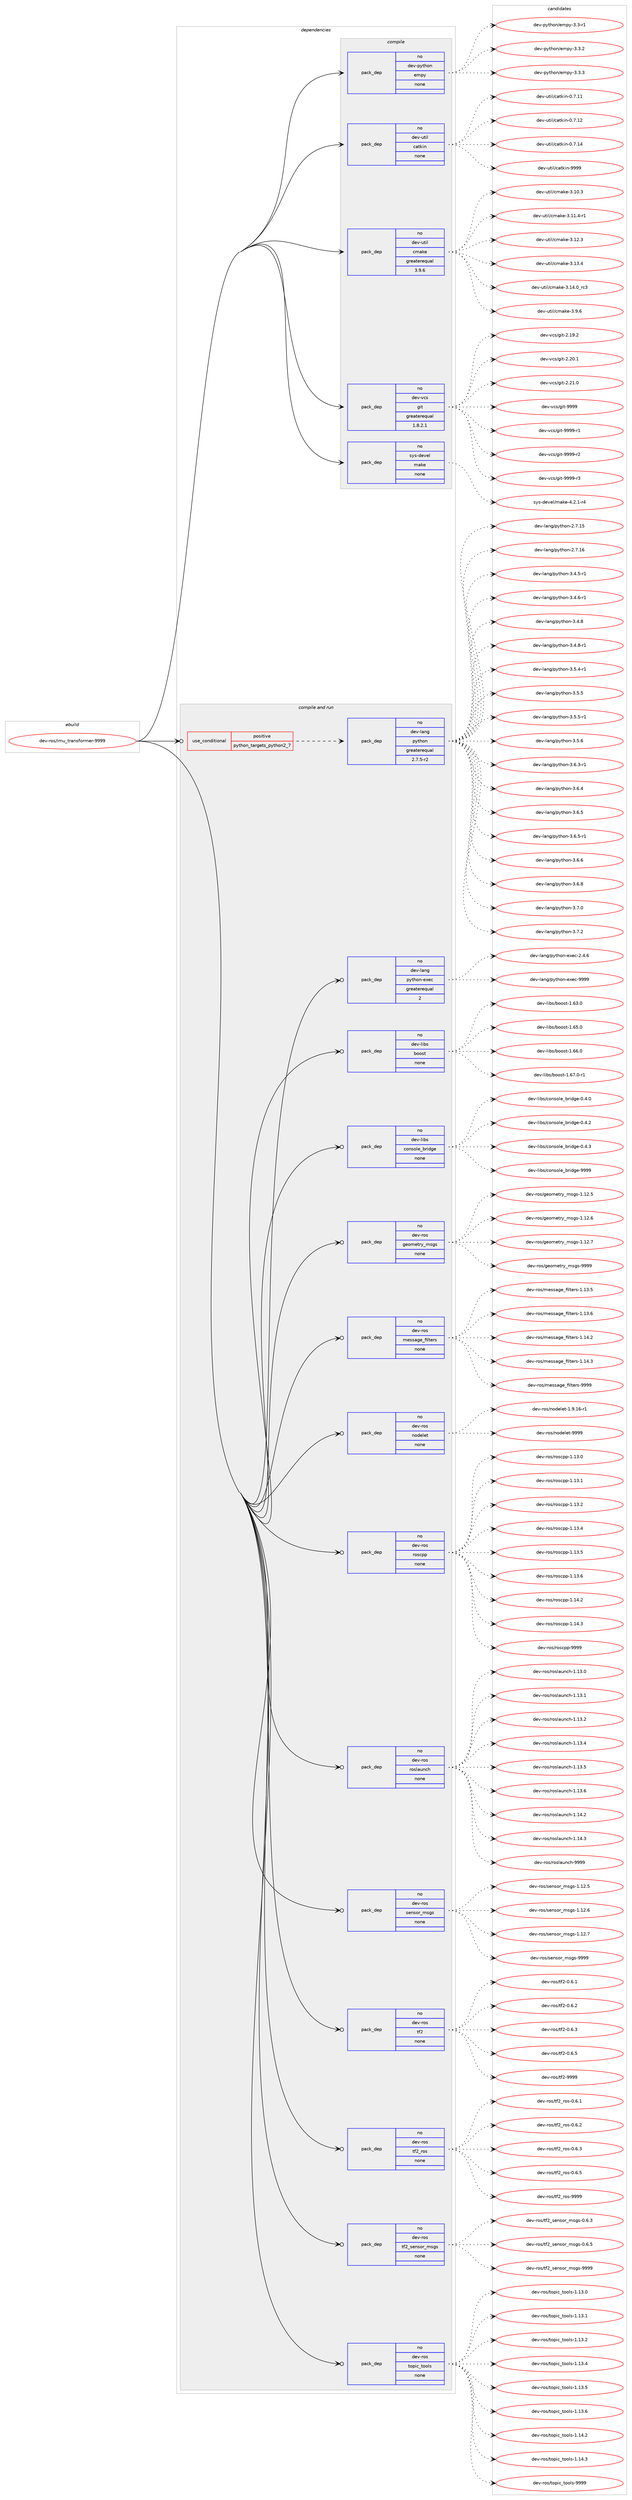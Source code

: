 digraph prolog {

# *************
# Graph options
# *************

newrank=true;
concentrate=true;
compound=true;
graph [rankdir=LR,fontname=Helvetica,fontsize=10,ranksep=1.5];#, ranksep=2.5, nodesep=0.2];
edge  [arrowhead=vee];
node  [fontname=Helvetica,fontsize=10];

# **********
# The ebuild
# **********

subgraph cluster_leftcol {
color=gray;
rank=same;
label=<<i>ebuild</i>>;
id [label="dev-ros/imu_transformer-9999", color=red, width=4, href="../dev-ros/imu_transformer-9999.svg"];
}

# ****************
# The dependencies
# ****************

subgraph cluster_midcol {
color=gray;
label=<<i>dependencies</i>>;
subgraph cluster_compile {
fillcolor="#eeeeee";
style=filled;
label=<<i>compile</i>>;
subgraph pack1045884 {
dependency1458020 [label=<<TABLE BORDER="0" CELLBORDER="1" CELLSPACING="0" CELLPADDING="4" WIDTH="220"><TR><TD ROWSPAN="6" CELLPADDING="30">pack_dep</TD></TR><TR><TD WIDTH="110">no</TD></TR><TR><TD>dev-python</TD></TR><TR><TD>empy</TD></TR><TR><TD>none</TD></TR><TR><TD></TD></TR></TABLE>>, shape=none, color=blue];
}
id:e -> dependency1458020:w [weight=20,style="solid",arrowhead="vee"];
subgraph pack1045885 {
dependency1458021 [label=<<TABLE BORDER="0" CELLBORDER="1" CELLSPACING="0" CELLPADDING="4" WIDTH="220"><TR><TD ROWSPAN="6" CELLPADDING="30">pack_dep</TD></TR><TR><TD WIDTH="110">no</TD></TR><TR><TD>dev-util</TD></TR><TR><TD>catkin</TD></TR><TR><TD>none</TD></TR><TR><TD></TD></TR></TABLE>>, shape=none, color=blue];
}
id:e -> dependency1458021:w [weight=20,style="solid",arrowhead="vee"];
subgraph pack1045886 {
dependency1458022 [label=<<TABLE BORDER="0" CELLBORDER="1" CELLSPACING="0" CELLPADDING="4" WIDTH="220"><TR><TD ROWSPAN="6" CELLPADDING="30">pack_dep</TD></TR><TR><TD WIDTH="110">no</TD></TR><TR><TD>dev-util</TD></TR><TR><TD>cmake</TD></TR><TR><TD>greaterequal</TD></TR><TR><TD>3.9.6</TD></TR></TABLE>>, shape=none, color=blue];
}
id:e -> dependency1458022:w [weight=20,style="solid",arrowhead="vee"];
subgraph pack1045887 {
dependency1458023 [label=<<TABLE BORDER="0" CELLBORDER="1" CELLSPACING="0" CELLPADDING="4" WIDTH="220"><TR><TD ROWSPAN="6" CELLPADDING="30">pack_dep</TD></TR><TR><TD WIDTH="110">no</TD></TR><TR><TD>dev-vcs</TD></TR><TR><TD>git</TD></TR><TR><TD>greaterequal</TD></TR><TR><TD>1.8.2.1</TD></TR></TABLE>>, shape=none, color=blue];
}
id:e -> dependency1458023:w [weight=20,style="solid",arrowhead="vee"];
subgraph pack1045888 {
dependency1458024 [label=<<TABLE BORDER="0" CELLBORDER="1" CELLSPACING="0" CELLPADDING="4" WIDTH="220"><TR><TD ROWSPAN="6" CELLPADDING="30">pack_dep</TD></TR><TR><TD WIDTH="110">no</TD></TR><TR><TD>sys-devel</TD></TR><TR><TD>make</TD></TR><TR><TD>none</TD></TR><TR><TD></TD></TR></TABLE>>, shape=none, color=blue];
}
id:e -> dependency1458024:w [weight=20,style="solid",arrowhead="vee"];
}
subgraph cluster_compileandrun {
fillcolor="#eeeeee";
style=filled;
label=<<i>compile and run</i>>;
subgraph cond388746 {
dependency1458025 [label=<<TABLE BORDER="0" CELLBORDER="1" CELLSPACING="0" CELLPADDING="4"><TR><TD ROWSPAN="3" CELLPADDING="10">use_conditional</TD></TR><TR><TD>positive</TD></TR><TR><TD>python_targets_python2_7</TD></TR></TABLE>>, shape=none, color=red];
subgraph pack1045889 {
dependency1458026 [label=<<TABLE BORDER="0" CELLBORDER="1" CELLSPACING="0" CELLPADDING="4" WIDTH="220"><TR><TD ROWSPAN="6" CELLPADDING="30">pack_dep</TD></TR><TR><TD WIDTH="110">no</TD></TR><TR><TD>dev-lang</TD></TR><TR><TD>python</TD></TR><TR><TD>greaterequal</TD></TR><TR><TD>2.7.5-r2</TD></TR></TABLE>>, shape=none, color=blue];
}
dependency1458025:e -> dependency1458026:w [weight=20,style="dashed",arrowhead="vee"];
}
id:e -> dependency1458025:w [weight=20,style="solid",arrowhead="odotvee"];
subgraph pack1045890 {
dependency1458027 [label=<<TABLE BORDER="0" CELLBORDER="1" CELLSPACING="0" CELLPADDING="4" WIDTH="220"><TR><TD ROWSPAN="6" CELLPADDING="30">pack_dep</TD></TR><TR><TD WIDTH="110">no</TD></TR><TR><TD>dev-lang</TD></TR><TR><TD>python-exec</TD></TR><TR><TD>greaterequal</TD></TR><TR><TD>2</TD></TR></TABLE>>, shape=none, color=blue];
}
id:e -> dependency1458027:w [weight=20,style="solid",arrowhead="odotvee"];
subgraph pack1045891 {
dependency1458028 [label=<<TABLE BORDER="0" CELLBORDER="1" CELLSPACING="0" CELLPADDING="4" WIDTH="220"><TR><TD ROWSPAN="6" CELLPADDING="30">pack_dep</TD></TR><TR><TD WIDTH="110">no</TD></TR><TR><TD>dev-libs</TD></TR><TR><TD>boost</TD></TR><TR><TD>none</TD></TR><TR><TD></TD></TR></TABLE>>, shape=none, color=blue];
}
id:e -> dependency1458028:w [weight=20,style="solid",arrowhead="odotvee"];
subgraph pack1045892 {
dependency1458029 [label=<<TABLE BORDER="0" CELLBORDER="1" CELLSPACING="0" CELLPADDING="4" WIDTH="220"><TR><TD ROWSPAN="6" CELLPADDING="30">pack_dep</TD></TR><TR><TD WIDTH="110">no</TD></TR><TR><TD>dev-libs</TD></TR><TR><TD>console_bridge</TD></TR><TR><TD>none</TD></TR><TR><TD></TD></TR></TABLE>>, shape=none, color=blue];
}
id:e -> dependency1458029:w [weight=20,style="solid",arrowhead="odotvee"];
subgraph pack1045893 {
dependency1458030 [label=<<TABLE BORDER="0" CELLBORDER="1" CELLSPACING="0" CELLPADDING="4" WIDTH="220"><TR><TD ROWSPAN="6" CELLPADDING="30">pack_dep</TD></TR><TR><TD WIDTH="110">no</TD></TR><TR><TD>dev-ros</TD></TR><TR><TD>geometry_msgs</TD></TR><TR><TD>none</TD></TR><TR><TD></TD></TR></TABLE>>, shape=none, color=blue];
}
id:e -> dependency1458030:w [weight=20,style="solid",arrowhead="odotvee"];
subgraph pack1045894 {
dependency1458031 [label=<<TABLE BORDER="0" CELLBORDER="1" CELLSPACING="0" CELLPADDING="4" WIDTH="220"><TR><TD ROWSPAN="6" CELLPADDING="30">pack_dep</TD></TR><TR><TD WIDTH="110">no</TD></TR><TR><TD>dev-ros</TD></TR><TR><TD>message_filters</TD></TR><TR><TD>none</TD></TR><TR><TD></TD></TR></TABLE>>, shape=none, color=blue];
}
id:e -> dependency1458031:w [weight=20,style="solid",arrowhead="odotvee"];
subgraph pack1045895 {
dependency1458032 [label=<<TABLE BORDER="0" CELLBORDER="1" CELLSPACING="0" CELLPADDING="4" WIDTH="220"><TR><TD ROWSPAN="6" CELLPADDING="30">pack_dep</TD></TR><TR><TD WIDTH="110">no</TD></TR><TR><TD>dev-ros</TD></TR><TR><TD>nodelet</TD></TR><TR><TD>none</TD></TR><TR><TD></TD></TR></TABLE>>, shape=none, color=blue];
}
id:e -> dependency1458032:w [weight=20,style="solid",arrowhead="odotvee"];
subgraph pack1045896 {
dependency1458033 [label=<<TABLE BORDER="0" CELLBORDER="1" CELLSPACING="0" CELLPADDING="4" WIDTH="220"><TR><TD ROWSPAN="6" CELLPADDING="30">pack_dep</TD></TR><TR><TD WIDTH="110">no</TD></TR><TR><TD>dev-ros</TD></TR><TR><TD>roscpp</TD></TR><TR><TD>none</TD></TR><TR><TD></TD></TR></TABLE>>, shape=none, color=blue];
}
id:e -> dependency1458033:w [weight=20,style="solid",arrowhead="odotvee"];
subgraph pack1045897 {
dependency1458034 [label=<<TABLE BORDER="0" CELLBORDER="1" CELLSPACING="0" CELLPADDING="4" WIDTH="220"><TR><TD ROWSPAN="6" CELLPADDING="30">pack_dep</TD></TR><TR><TD WIDTH="110">no</TD></TR><TR><TD>dev-ros</TD></TR><TR><TD>roslaunch</TD></TR><TR><TD>none</TD></TR><TR><TD></TD></TR></TABLE>>, shape=none, color=blue];
}
id:e -> dependency1458034:w [weight=20,style="solid",arrowhead="odotvee"];
subgraph pack1045898 {
dependency1458035 [label=<<TABLE BORDER="0" CELLBORDER="1" CELLSPACING="0" CELLPADDING="4" WIDTH="220"><TR><TD ROWSPAN="6" CELLPADDING="30">pack_dep</TD></TR><TR><TD WIDTH="110">no</TD></TR><TR><TD>dev-ros</TD></TR><TR><TD>sensor_msgs</TD></TR><TR><TD>none</TD></TR><TR><TD></TD></TR></TABLE>>, shape=none, color=blue];
}
id:e -> dependency1458035:w [weight=20,style="solid",arrowhead="odotvee"];
subgraph pack1045899 {
dependency1458036 [label=<<TABLE BORDER="0" CELLBORDER="1" CELLSPACING="0" CELLPADDING="4" WIDTH="220"><TR><TD ROWSPAN="6" CELLPADDING="30">pack_dep</TD></TR><TR><TD WIDTH="110">no</TD></TR><TR><TD>dev-ros</TD></TR><TR><TD>tf2</TD></TR><TR><TD>none</TD></TR><TR><TD></TD></TR></TABLE>>, shape=none, color=blue];
}
id:e -> dependency1458036:w [weight=20,style="solid",arrowhead="odotvee"];
subgraph pack1045900 {
dependency1458037 [label=<<TABLE BORDER="0" CELLBORDER="1" CELLSPACING="0" CELLPADDING="4" WIDTH="220"><TR><TD ROWSPAN="6" CELLPADDING="30">pack_dep</TD></TR><TR><TD WIDTH="110">no</TD></TR><TR><TD>dev-ros</TD></TR><TR><TD>tf2_ros</TD></TR><TR><TD>none</TD></TR><TR><TD></TD></TR></TABLE>>, shape=none, color=blue];
}
id:e -> dependency1458037:w [weight=20,style="solid",arrowhead="odotvee"];
subgraph pack1045901 {
dependency1458038 [label=<<TABLE BORDER="0" CELLBORDER="1" CELLSPACING="0" CELLPADDING="4" WIDTH="220"><TR><TD ROWSPAN="6" CELLPADDING="30">pack_dep</TD></TR><TR><TD WIDTH="110">no</TD></TR><TR><TD>dev-ros</TD></TR><TR><TD>tf2_sensor_msgs</TD></TR><TR><TD>none</TD></TR><TR><TD></TD></TR></TABLE>>, shape=none, color=blue];
}
id:e -> dependency1458038:w [weight=20,style="solid",arrowhead="odotvee"];
subgraph pack1045902 {
dependency1458039 [label=<<TABLE BORDER="0" CELLBORDER="1" CELLSPACING="0" CELLPADDING="4" WIDTH="220"><TR><TD ROWSPAN="6" CELLPADDING="30">pack_dep</TD></TR><TR><TD WIDTH="110">no</TD></TR><TR><TD>dev-ros</TD></TR><TR><TD>topic_tools</TD></TR><TR><TD>none</TD></TR><TR><TD></TD></TR></TABLE>>, shape=none, color=blue];
}
id:e -> dependency1458039:w [weight=20,style="solid",arrowhead="odotvee"];
}
subgraph cluster_run {
fillcolor="#eeeeee";
style=filled;
label=<<i>run</i>>;
}
}

# **************
# The candidates
# **************

subgraph cluster_choices {
rank=same;
color=gray;
label=<<i>candidates</i>>;

subgraph choice1045884 {
color=black;
nodesep=1;
choice1001011184511212111610411111047101109112121455146514511449 [label="dev-python/empy-3.3-r1", color=red, width=4,href="../dev-python/empy-3.3-r1.svg"];
choice1001011184511212111610411111047101109112121455146514650 [label="dev-python/empy-3.3.2", color=red, width=4,href="../dev-python/empy-3.3.2.svg"];
choice1001011184511212111610411111047101109112121455146514651 [label="dev-python/empy-3.3.3", color=red, width=4,href="../dev-python/empy-3.3.3.svg"];
dependency1458020:e -> choice1001011184511212111610411111047101109112121455146514511449:w [style=dotted,weight="100"];
dependency1458020:e -> choice1001011184511212111610411111047101109112121455146514650:w [style=dotted,weight="100"];
dependency1458020:e -> choice1001011184511212111610411111047101109112121455146514651:w [style=dotted,weight="100"];
}
subgraph choice1045885 {
color=black;
nodesep=1;
choice1001011184511711610510847999711610710511045484655464949 [label="dev-util/catkin-0.7.11", color=red, width=4,href="../dev-util/catkin-0.7.11.svg"];
choice1001011184511711610510847999711610710511045484655464950 [label="dev-util/catkin-0.7.12", color=red, width=4,href="../dev-util/catkin-0.7.12.svg"];
choice1001011184511711610510847999711610710511045484655464952 [label="dev-util/catkin-0.7.14", color=red, width=4,href="../dev-util/catkin-0.7.14.svg"];
choice100101118451171161051084799971161071051104557575757 [label="dev-util/catkin-9999", color=red, width=4,href="../dev-util/catkin-9999.svg"];
dependency1458021:e -> choice1001011184511711610510847999711610710511045484655464949:w [style=dotted,weight="100"];
dependency1458021:e -> choice1001011184511711610510847999711610710511045484655464950:w [style=dotted,weight="100"];
dependency1458021:e -> choice1001011184511711610510847999711610710511045484655464952:w [style=dotted,weight="100"];
dependency1458021:e -> choice100101118451171161051084799971161071051104557575757:w [style=dotted,weight="100"];
}
subgraph choice1045886 {
color=black;
nodesep=1;
choice1001011184511711610510847991099710710145514649484651 [label="dev-util/cmake-3.10.3", color=red, width=4,href="../dev-util/cmake-3.10.3.svg"];
choice10010111845117116105108479910997107101455146494946524511449 [label="dev-util/cmake-3.11.4-r1", color=red, width=4,href="../dev-util/cmake-3.11.4-r1.svg"];
choice1001011184511711610510847991099710710145514649504651 [label="dev-util/cmake-3.12.3", color=red, width=4,href="../dev-util/cmake-3.12.3.svg"];
choice1001011184511711610510847991099710710145514649514652 [label="dev-util/cmake-3.13.4", color=red, width=4,href="../dev-util/cmake-3.13.4.svg"];
choice1001011184511711610510847991099710710145514649524648951149951 [label="dev-util/cmake-3.14.0_rc3", color=red, width=4,href="../dev-util/cmake-3.14.0_rc3.svg"];
choice10010111845117116105108479910997107101455146574654 [label="dev-util/cmake-3.9.6", color=red, width=4,href="../dev-util/cmake-3.9.6.svg"];
dependency1458022:e -> choice1001011184511711610510847991099710710145514649484651:w [style=dotted,weight="100"];
dependency1458022:e -> choice10010111845117116105108479910997107101455146494946524511449:w [style=dotted,weight="100"];
dependency1458022:e -> choice1001011184511711610510847991099710710145514649504651:w [style=dotted,weight="100"];
dependency1458022:e -> choice1001011184511711610510847991099710710145514649514652:w [style=dotted,weight="100"];
dependency1458022:e -> choice1001011184511711610510847991099710710145514649524648951149951:w [style=dotted,weight="100"];
dependency1458022:e -> choice10010111845117116105108479910997107101455146574654:w [style=dotted,weight="100"];
}
subgraph choice1045887 {
color=black;
nodesep=1;
choice10010111845118991154710310511645504649574650 [label="dev-vcs/git-2.19.2", color=red, width=4,href="../dev-vcs/git-2.19.2.svg"];
choice10010111845118991154710310511645504650484649 [label="dev-vcs/git-2.20.1", color=red, width=4,href="../dev-vcs/git-2.20.1.svg"];
choice10010111845118991154710310511645504650494648 [label="dev-vcs/git-2.21.0", color=red, width=4,href="../dev-vcs/git-2.21.0.svg"];
choice1001011184511899115471031051164557575757 [label="dev-vcs/git-9999", color=red, width=4,href="../dev-vcs/git-9999.svg"];
choice10010111845118991154710310511645575757574511449 [label="dev-vcs/git-9999-r1", color=red, width=4,href="../dev-vcs/git-9999-r1.svg"];
choice10010111845118991154710310511645575757574511450 [label="dev-vcs/git-9999-r2", color=red, width=4,href="../dev-vcs/git-9999-r2.svg"];
choice10010111845118991154710310511645575757574511451 [label="dev-vcs/git-9999-r3", color=red, width=4,href="../dev-vcs/git-9999-r3.svg"];
dependency1458023:e -> choice10010111845118991154710310511645504649574650:w [style=dotted,weight="100"];
dependency1458023:e -> choice10010111845118991154710310511645504650484649:w [style=dotted,weight="100"];
dependency1458023:e -> choice10010111845118991154710310511645504650494648:w [style=dotted,weight="100"];
dependency1458023:e -> choice1001011184511899115471031051164557575757:w [style=dotted,weight="100"];
dependency1458023:e -> choice10010111845118991154710310511645575757574511449:w [style=dotted,weight="100"];
dependency1458023:e -> choice10010111845118991154710310511645575757574511450:w [style=dotted,weight="100"];
dependency1458023:e -> choice10010111845118991154710310511645575757574511451:w [style=dotted,weight="100"];
}
subgraph choice1045888 {
color=black;
nodesep=1;
choice1151211154510010111810110847109971071014552465046494511452 [label="sys-devel/make-4.2.1-r4", color=red, width=4,href="../sys-devel/make-4.2.1-r4.svg"];
dependency1458024:e -> choice1151211154510010111810110847109971071014552465046494511452:w [style=dotted,weight="100"];
}
subgraph choice1045889 {
color=black;
nodesep=1;
choice10010111845108971101034711212111610411111045504655464953 [label="dev-lang/python-2.7.15", color=red, width=4,href="../dev-lang/python-2.7.15.svg"];
choice10010111845108971101034711212111610411111045504655464954 [label="dev-lang/python-2.7.16", color=red, width=4,href="../dev-lang/python-2.7.16.svg"];
choice1001011184510897110103471121211161041111104551465246534511449 [label="dev-lang/python-3.4.5-r1", color=red, width=4,href="../dev-lang/python-3.4.5-r1.svg"];
choice1001011184510897110103471121211161041111104551465246544511449 [label="dev-lang/python-3.4.6-r1", color=red, width=4,href="../dev-lang/python-3.4.6-r1.svg"];
choice100101118451089711010347112121116104111110455146524656 [label="dev-lang/python-3.4.8", color=red, width=4,href="../dev-lang/python-3.4.8.svg"];
choice1001011184510897110103471121211161041111104551465246564511449 [label="dev-lang/python-3.4.8-r1", color=red, width=4,href="../dev-lang/python-3.4.8-r1.svg"];
choice1001011184510897110103471121211161041111104551465346524511449 [label="dev-lang/python-3.5.4-r1", color=red, width=4,href="../dev-lang/python-3.5.4-r1.svg"];
choice100101118451089711010347112121116104111110455146534653 [label="dev-lang/python-3.5.5", color=red, width=4,href="../dev-lang/python-3.5.5.svg"];
choice1001011184510897110103471121211161041111104551465346534511449 [label="dev-lang/python-3.5.5-r1", color=red, width=4,href="../dev-lang/python-3.5.5-r1.svg"];
choice100101118451089711010347112121116104111110455146534654 [label="dev-lang/python-3.5.6", color=red, width=4,href="../dev-lang/python-3.5.6.svg"];
choice1001011184510897110103471121211161041111104551465446514511449 [label="dev-lang/python-3.6.3-r1", color=red, width=4,href="../dev-lang/python-3.6.3-r1.svg"];
choice100101118451089711010347112121116104111110455146544652 [label="dev-lang/python-3.6.4", color=red, width=4,href="../dev-lang/python-3.6.4.svg"];
choice100101118451089711010347112121116104111110455146544653 [label="dev-lang/python-3.6.5", color=red, width=4,href="../dev-lang/python-3.6.5.svg"];
choice1001011184510897110103471121211161041111104551465446534511449 [label="dev-lang/python-3.6.5-r1", color=red, width=4,href="../dev-lang/python-3.6.5-r1.svg"];
choice100101118451089711010347112121116104111110455146544654 [label="dev-lang/python-3.6.6", color=red, width=4,href="../dev-lang/python-3.6.6.svg"];
choice100101118451089711010347112121116104111110455146544656 [label="dev-lang/python-3.6.8", color=red, width=4,href="../dev-lang/python-3.6.8.svg"];
choice100101118451089711010347112121116104111110455146554648 [label="dev-lang/python-3.7.0", color=red, width=4,href="../dev-lang/python-3.7.0.svg"];
choice100101118451089711010347112121116104111110455146554650 [label="dev-lang/python-3.7.2", color=red, width=4,href="../dev-lang/python-3.7.2.svg"];
dependency1458026:e -> choice10010111845108971101034711212111610411111045504655464953:w [style=dotted,weight="100"];
dependency1458026:e -> choice10010111845108971101034711212111610411111045504655464954:w [style=dotted,weight="100"];
dependency1458026:e -> choice1001011184510897110103471121211161041111104551465246534511449:w [style=dotted,weight="100"];
dependency1458026:e -> choice1001011184510897110103471121211161041111104551465246544511449:w [style=dotted,weight="100"];
dependency1458026:e -> choice100101118451089711010347112121116104111110455146524656:w [style=dotted,weight="100"];
dependency1458026:e -> choice1001011184510897110103471121211161041111104551465246564511449:w [style=dotted,weight="100"];
dependency1458026:e -> choice1001011184510897110103471121211161041111104551465346524511449:w [style=dotted,weight="100"];
dependency1458026:e -> choice100101118451089711010347112121116104111110455146534653:w [style=dotted,weight="100"];
dependency1458026:e -> choice1001011184510897110103471121211161041111104551465346534511449:w [style=dotted,weight="100"];
dependency1458026:e -> choice100101118451089711010347112121116104111110455146534654:w [style=dotted,weight="100"];
dependency1458026:e -> choice1001011184510897110103471121211161041111104551465446514511449:w [style=dotted,weight="100"];
dependency1458026:e -> choice100101118451089711010347112121116104111110455146544652:w [style=dotted,weight="100"];
dependency1458026:e -> choice100101118451089711010347112121116104111110455146544653:w [style=dotted,weight="100"];
dependency1458026:e -> choice1001011184510897110103471121211161041111104551465446534511449:w [style=dotted,weight="100"];
dependency1458026:e -> choice100101118451089711010347112121116104111110455146544654:w [style=dotted,weight="100"];
dependency1458026:e -> choice100101118451089711010347112121116104111110455146544656:w [style=dotted,weight="100"];
dependency1458026:e -> choice100101118451089711010347112121116104111110455146554648:w [style=dotted,weight="100"];
dependency1458026:e -> choice100101118451089711010347112121116104111110455146554650:w [style=dotted,weight="100"];
}
subgraph choice1045890 {
color=black;
nodesep=1;
choice1001011184510897110103471121211161041111104510112010199455046524654 [label="dev-lang/python-exec-2.4.6", color=red, width=4,href="../dev-lang/python-exec-2.4.6.svg"];
choice10010111845108971101034711212111610411111045101120101994557575757 [label="dev-lang/python-exec-9999", color=red, width=4,href="../dev-lang/python-exec-9999.svg"];
dependency1458027:e -> choice1001011184510897110103471121211161041111104510112010199455046524654:w [style=dotted,weight="100"];
dependency1458027:e -> choice10010111845108971101034711212111610411111045101120101994557575757:w [style=dotted,weight="100"];
}
subgraph choice1045891 {
color=black;
nodesep=1;
choice1001011184510810598115479811111111511645494654514648 [label="dev-libs/boost-1.63.0", color=red, width=4,href="../dev-libs/boost-1.63.0.svg"];
choice1001011184510810598115479811111111511645494654534648 [label="dev-libs/boost-1.65.0", color=red, width=4,href="../dev-libs/boost-1.65.0.svg"];
choice1001011184510810598115479811111111511645494654544648 [label="dev-libs/boost-1.66.0", color=red, width=4,href="../dev-libs/boost-1.66.0.svg"];
choice10010111845108105981154798111111115116454946545546484511449 [label="dev-libs/boost-1.67.0-r1", color=red, width=4,href="../dev-libs/boost-1.67.0-r1.svg"];
dependency1458028:e -> choice1001011184510810598115479811111111511645494654514648:w [style=dotted,weight="100"];
dependency1458028:e -> choice1001011184510810598115479811111111511645494654534648:w [style=dotted,weight="100"];
dependency1458028:e -> choice1001011184510810598115479811111111511645494654544648:w [style=dotted,weight="100"];
dependency1458028:e -> choice10010111845108105981154798111111115116454946545546484511449:w [style=dotted,weight="100"];
}
subgraph choice1045892 {
color=black;
nodesep=1;
choice100101118451081059811547991111101151111081019598114105100103101454846524648 [label="dev-libs/console_bridge-0.4.0", color=red, width=4,href="../dev-libs/console_bridge-0.4.0.svg"];
choice100101118451081059811547991111101151111081019598114105100103101454846524650 [label="dev-libs/console_bridge-0.4.2", color=red, width=4,href="../dev-libs/console_bridge-0.4.2.svg"];
choice100101118451081059811547991111101151111081019598114105100103101454846524651 [label="dev-libs/console_bridge-0.4.3", color=red, width=4,href="../dev-libs/console_bridge-0.4.3.svg"];
choice1001011184510810598115479911111011511110810195981141051001031014557575757 [label="dev-libs/console_bridge-9999", color=red, width=4,href="../dev-libs/console_bridge-9999.svg"];
dependency1458029:e -> choice100101118451081059811547991111101151111081019598114105100103101454846524648:w [style=dotted,weight="100"];
dependency1458029:e -> choice100101118451081059811547991111101151111081019598114105100103101454846524650:w [style=dotted,weight="100"];
dependency1458029:e -> choice100101118451081059811547991111101151111081019598114105100103101454846524651:w [style=dotted,weight="100"];
dependency1458029:e -> choice1001011184510810598115479911111011511110810195981141051001031014557575757:w [style=dotted,weight="100"];
}
subgraph choice1045893 {
color=black;
nodesep=1;
choice10010111845114111115471031011111091011161141219510911510311545494649504653 [label="dev-ros/geometry_msgs-1.12.5", color=red, width=4,href="../dev-ros/geometry_msgs-1.12.5.svg"];
choice10010111845114111115471031011111091011161141219510911510311545494649504654 [label="dev-ros/geometry_msgs-1.12.6", color=red, width=4,href="../dev-ros/geometry_msgs-1.12.6.svg"];
choice10010111845114111115471031011111091011161141219510911510311545494649504655 [label="dev-ros/geometry_msgs-1.12.7", color=red, width=4,href="../dev-ros/geometry_msgs-1.12.7.svg"];
choice1001011184511411111547103101111109101116114121951091151031154557575757 [label="dev-ros/geometry_msgs-9999", color=red, width=4,href="../dev-ros/geometry_msgs-9999.svg"];
dependency1458030:e -> choice10010111845114111115471031011111091011161141219510911510311545494649504653:w [style=dotted,weight="100"];
dependency1458030:e -> choice10010111845114111115471031011111091011161141219510911510311545494649504654:w [style=dotted,weight="100"];
dependency1458030:e -> choice10010111845114111115471031011111091011161141219510911510311545494649504655:w [style=dotted,weight="100"];
dependency1458030:e -> choice1001011184511411111547103101111109101116114121951091151031154557575757:w [style=dotted,weight="100"];
}
subgraph choice1045894 {
color=black;
nodesep=1;
choice1001011184511411111547109101115115971031019510210510811610111411545494649514653 [label="dev-ros/message_filters-1.13.5", color=red, width=4,href="../dev-ros/message_filters-1.13.5.svg"];
choice1001011184511411111547109101115115971031019510210510811610111411545494649514654 [label="dev-ros/message_filters-1.13.6", color=red, width=4,href="../dev-ros/message_filters-1.13.6.svg"];
choice1001011184511411111547109101115115971031019510210510811610111411545494649524650 [label="dev-ros/message_filters-1.14.2", color=red, width=4,href="../dev-ros/message_filters-1.14.2.svg"];
choice1001011184511411111547109101115115971031019510210510811610111411545494649524651 [label="dev-ros/message_filters-1.14.3", color=red, width=4,href="../dev-ros/message_filters-1.14.3.svg"];
choice100101118451141111154710910111511597103101951021051081161011141154557575757 [label="dev-ros/message_filters-9999", color=red, width=4,href="../dev-ros/message_filters-9999.svg"];
dependency1458031:e -> choice1001011184511411111547109101115115971031019510210510811610111411545494649514653:w [style=dotted,weight="100"];
dependency1458031:e -> choice1001011184511411111547109101115115971031019510210510811610111411545494649514654:w [style=dotted,weight="100"];
dependency1458031:e -> choice1001011184511411111547109101115115971031019510210510811610111411545494649524650:w [style=dotted,weight="100"];
dependency1458031:e -> choice1001011184511411111547109101115115971031019510210510811610111411545494649524651:w [style=dotted,weight="100"];
dependency1458031:e -> choice100101118451141111154710910111511597103101951021051081161011141154557575757:w [style=dotted,weight="100"];
}
subgraph choice1045895 {
color=black;
nodesep=1;
choice1001011184511411111547110111100101108101116454946574649544511449 [label="dev-ros/nodelet-1.9.16-r1", color=red, width=4,href="../dev-ros/nodelet-1.9.16-r1.svg"];
choice10010111845114111115471101111001011081011164557575757 [label="dev-ros/nodelet-9999", color=red, width=4,href="../dev-ros/nodelet-9999.svg"];
dependency1458032:e -> choice1001011184511411111547110111100101108101116454946574649544511449:w [style=dotted,weight="100"];
dependency1458032:e -> choice10010111845114111115471101111001011081011164557575757:w [style=dotted,weight="100"];
}
subgraph choice1045896 {
color=black;
nodesep=1;
choice10010111845114111115471141111159911211245494649514648 [label="dev-ros/roscpp-1.13.0", color=red, width=4,href="../dev-ros/roscpp-1.13.0.svg"];
choice10010111845114111115471141111159911211245494649514649 [label="dev-ros/roscpp-1.13.1", color=red, width=4,href="../dev-ros/roscpp-1.13.1.svg"];
choice10010111845114111115471141111159911211245494649514650 [label="dev-ros/roscpp-1.13.2", color=red, width=4,href="../dev-ros/roscpp-1.13.2.svg"];
choice10010111845114111115471141111159911211245494649514652 [label="dev-ros/roscpp-1.13.4", color=red, width=4,href="../dev-ros/roscpp-1.13.4.svg"];
choice10010111845114111115471141111159911211245494649514653 [label="dev-ros/roscpp-1.13.5", color=red, width=4,href="../dev-ros/roscpp-1.13.5.svg"];
choice10010111845114111115471141111159911211245494649514654 [label="dev-ros/roscpp-1.13.6", color=red, width=4,href="../dev-ros/roscpp-1.13.6.svg"];
choice10010111845114111115471141111159911211245494649524650 [label="dev-ros/roscpp-1.14.2", color=red, width=4,href="../dev-ros/roscpp-1.14.2.svg"];
choice10010111845114111115471141111159911211245494649524651 [label="dev-ros/roscpp-1.14.3", color=red, width=4,href="../dev-ros/roscpp-1.14.3.svg"];
choice1001011184511411111547114111115991121124557575757 [label="dev-ros/roscpp-9999", color=red, width=4,href="../dev-ros/roscpp-9999.svg"];
dependency1458033:e -> choice10010111845114111115471141111159911211245494649514648:w [style=dotted,weight="100"];
dependency1458033:e -> choice10010111845114111115471141111159911211245494649514649:w [style=dotted,weight="100"];
dependency1458033:e -> choice10010111845114111115471141111159911211245494649514650:w [style=dotted,weight="100"];
dependency1458033:e -> choice10010111845114111115471141111159911211245494649514652:w [style=dotted,weight="100"];
dependency1458033:e -> choice10010111845114111115471141111159911211245494649514653:w [style=dotted,weight="100"];
dependency1458033:e -> choice10010111845114111115471141111159911211245494649514654:w [style=dotted,weight="100"];
dependency1458033:e -> choice10010111845114111115471141111159911211245494649524650:w [style=dotted,weight="100"];
dependency1458033:e -> choice10010111845114111115471141111159911211245494649524651:w [style=dotted,weight="100"];
dependency1458033:e -> choice1001011184511411111547114111115991121124557575757:w [style=dotted,weight="100"];
}
subgraph choice1045897 {
color=black;
nodesep=1;
choice1001011184511411111547114111115108971171109910445494649514648 [label="dev-ros/roslaunch-1.13.0", color=red, width=4,href="../dev-ros/roslaunch-1.13.0.svg"];
choice1001011184511411111547114111115108971171109910445494649514649 [label="dev-ros/roslaunch-1.13.1", color=red, width=4,href="../dev-ros/roslaunch-1.13.1.svg"];
choice1001011184511411111547114111115108971171109910445494649514650 [label="dev-ros/roslaunch-1.13.2", color=red, width=4,href="../dev-ros/roslaunch-1.13.2.svg"];
choice1001011184511411111547114111115108971171109910445494649514652 [label="dev-ros/roslaunch-1.13.4", color=red, width=4,href="../dev-ros/roslaunch-1.13.4.svg"];
choice1001011184511411111547114111115108971171109910445494649514653 [label="dev-ros/roslaunch-1.13.5", color=red, width=4,href="../dev-ros/roslaunch-1.13.5.svg"];
choice1001011184511411111547114111115108971171109910445494649514654 [label="dev-ros/roslaunch-1.13.6", color=red, width=4,href="../dev-ros/roslaunch-1.13.6.svg"];
choice1001011184511411111547114111115108971171109910445494649524650 [label="dev-ros/roslaunch-1.14.2", color=red, width=4,href="../dev-ros/roslaunch-1.14.2.svg"];
choice1001011184511411111547114111115108971171109910445494649524651 [label="dev-ros/roslaunch-1.14.3", color=red, width=4,href="../dev-ros/roslaunch-1.14.3.svg"];
choice100101118451141111154711411111510897117110991044557575757 [label="dev-ros/roslaunch-9999", color=red, width=4,href="../dev-ros/roslaunch-9999.svg"];
dependency1458034:e -> choice1001011184511411111547114111115108971171109910445494649514648:w [style=dotted,weight="100"];
dependency1458034:e -> choice1001011184511411111547114111115108971171109910445494649514649:w [style=dotted,weight="100"];
dependency1458034:e -> choice1001011184511411111547114111115108971171109910445494649514650:w [style=dotted,weight="100"];
dependency1458034:e -> choice1001011184511411111547114111115108971171109910445494649514652:w [style=dotted,weight="100"];
dependency1458034:e -> choice1001011184511411111547114111115108971171109910445494649514653:w [style=dotted,weight="100"];
dependency1458034:e -> choice1001011184511411111547114111115108971171109910445494649514654:w [style=dotted,weight="100"];
dependency1458034:e -> choice1001011184511411111547114111115108971171109910445494649524650:w [style=dotted,weight="100"];
dependency1458034:e -> choice1001011184511411111547114111115108971171109910445494649524651:w [style=dotted,weight="100"];
dependency1458034:e -> choice100101118451141111154711411111510897117110991044557575757:w [style=dotted,weight="100"];
}
subgraph choice1045898 {
color=black;
nodesep=1;
choice10010111845114111115471151011101151111149510911510311545494649504653 [label="dev-ros/sensor_msgs-1.12.5", color=red, width=4,href="../dev-ros/sensor_msgs-1.12.5.svg"];
choice10010111845114111115471151011101151111149510911510311545494649504654 [label="dev-ros/sensor_msgs-1.12.6", color=red, width=4,href="../dev-ros/sensor_msgs-1.12.6.svg"];
choice10010111845114111115471151011101151111149510911510311545494649504655 [label="dev-ros/sensor_msgs-1.12.7", color=red, width=4,href="../dev-ros/sensor_msgs-1.12.7.svg"];
choice1001011184511411111547115101110115111114951091151031154557575757 [label="dev-ros/sensor_msgs-9999", color=red, width=4,href="../dev-ros/sensor_msgs-9999.svg"];
dependency1458035:e -> choice10010111845114111115471151011101151111149510911510311545494649504653:w [style=dotted,weight="100"];
dependency1458035:e -> choice10010111845114111115471151011101151111149510911510311545494649504654:w [style=dotted,weight="100"];
dependency1458035:e -> choice10010111845114111115471151011101151111149510911510311545494649504655:w [style=dotted,weight="100"];
dependency1458035:e -> choice1001011184511411111547115101110115111114951091151031154557575757:w [style=dotted,weight="100"];
}
subgraph choice1045899 {
color=black;
nodesep=1;
choice100101118451141111154711610250454846544649 [label="dev-ros/tf2-0.6.1", color=red, width=4,href="../dev-ros/tf2-0.6.1.svg"];
choice100101118451141111154711610250454846544650 [label="dev-ros/tf2-0.6.2", color=red, width=4,href="../dev-ros/tf2-0.6.2.svg"];
choice100101118451141111154711610250454846544651 [label="dev-ros/tf2-0.6.3", color=red, width=4,href="../dev-ros/tf2-0.6.3.svg"];
choice100101118451141111154711610250454846544653 [label="dev-ros/tf2-0.6.5", color=red, width=4,href="../dev-ros/tf2-0.6.5.svg"];
choice1001011184511411111547116102504557575757 [label="dev-ros/tf2-9999", color=red, width=4,href="../dev-ros/tf2-9999.svg"];
dependency1458036:e -> choice100101118451141111154711610250454846544649:w [style=dotted,weight="100"];
dependency1458036:e -> choice100101118451141111154711610250454846544650:w [style=dotted,weight="100"];
dependency1458036:e -> choice100101118451141111154711610250454846544651:w [style=dotted,weight="100"];
dependency1458036:e -> choice100101118451141111154711610250454846544653:w [style=dotted,weight="100"];
dependency1458036:e -> choice1001011184511411111547116102504557575757:w [style=dotted,weight="100"];
}
subgraph choice1045900 {
color=black;
nodesep=1;
choice10010111845114111115471161025095114111115454846544649 [label="dev-ros/tf2_ros-0.6.1", color=red, width=4,href="../dev-ros/tf2_ros-0.6.1.svg"];
choice10010111845114111115471161025095114111115454846544650 [label="dev-ros/tf2_ros-0.6.2", color=red, width=4,href="../dev-ros/tf2_ros-0.6.2.svg"];
choice10010111845114111115471161025095114111115454846544651 [label="dev-ros/tf2_ros-0.6.3", color=red, width=4,href="../dev-ros/tf2_ros-0.6.3.svg"];
choice10010111845114111115471161025095114111115454846544653 [label="dev-ros/tf2_ros-0.6.5", color=red, width=4,href="../dev-ros/tf2_ros-0.6.5.svg"];
choice100101118451141111154711610250951141111154557575757 [label="dev-ros/tf2_ros-9999", color=red, width=4,href="../dev-ros/tf2_ros-9999.svg"];
dependency1458037:e -> choice10010111845114111115471161025095114111115454846544649:w [style=dotted,weight="100"];
dependency1458037:e -> choice10010111845114111115471161025095114111115454846544650:w [style=dotted,weight="100"];
dependency1458037:e -> choice10010111845114111115471161025095114111115454846544651:w [style=dotted,weight="100"];
dependency1458037:e -> choice10010111845114111115471161025095114111115454846544653:w [style=dotted,weight="100"];
dependency1458037:e -> choice100101118451141111154711610250951141111154557575757:w [style=dotted,weight="100"];
}
subgraph choice1045901 {
color=black;
nodesep=1;
choice1001011184511411111547116102509511510111011511111495109115103115454846544651 [label="dev-ros/tf2_sensor_msgs-0.6.3", color=red, width=4,href="../dev-ros/tf2_sensor_msgs-0.6.3.svg"];
choice1001011184511411111547116102509511510111011511111495109115103115454846544653 [label="dev-ros/tf2_sensor_msgs-0.6.5", color=red, width=4,href="../dev-ros/tf2_sensor_msgs-0.6.5.svg"];
choice10010111845114111115471161025095115101110115111114951091151031154557575757 [label="dev-ros/tf2_sensor_msgs-9999", color=red, width=4,href="../dev-ros/tf2_sensor_msgs-9999.svg"];
dependency1458038:e -> choice1001011184511411111547116102509511510111011511111495109115103115454846544651:w [style=dotted,weight="100"];
dependency1458038:e -> choice1001011184511411111547116102509511510111011511111495109115103115454846544653:w [style=dotted,weight="100"];
dependency1458038:e -> choice10010111845114111115471161025095115101110115111114951091151031154557575757:w [style=dotted,weight="100"];
}
subgraph choice1045902 {
color=black;
nodesep=1;
choice1001011184511411111547116111112105999511611111110811545494649514648 [label="dev-ros/topic_tools-1.13.0", color=red, width=4,href="../dev-ros/topic_tools-1.13.0.svg"];
choice1001011184511411111547116111112105999511611111110811545494649514649 [label="dev-ros/topic_tools-1.13.1", color=red, width=4,href="../dev-ros/topic_tools-1.13.1.svg"];
choice1001011184511411111547116111112105999511611111110811545494649514650 [label="dev-ros/topic_tools-1.13.2", color=red, width=4,href="../dev-ros/topic_tools-1.13.2.svg"];
choice1001011184511411111547116111112105999511611111110811545494649514652 [label="dev-ros/topic_tools-1.13.4", color=red, width=4,href="../dev-ros/topic_tools-1.13.4.svg"];
choice1001011184511411111547116111112105999511611111110811545494649514653 [label="dev-ros/topic_tools-1.13.5", color=red, width=4,href="../dev-ros/topic_tools-1.13.5.svg"];
choice1001011184511411111547116111112105999511611111110811545494649514654 [label="dev-ros/topic_tools-1.13.6", color=red, width=4,href="../dev-ros/topic_tools-1.13.6.svg"];
choice1001011184511411111547116111112105999511611111110811545494649524650 [label="dev-ros/topic_tools-1.14.2", color=red, width=4,href="../dev-ros/topic_tools-1.14.2.svg"];
choice1001011184511411111547116111112105999511611111110811545494649524651 [label="dev-ros/topic_tools-1.14.3", color=red, width=4,href="../dev-ros/topic_tools-1.14.3.svg"];
choice100101118451141111154711611111210599951161111111081154557575757 [label="dev-ros/topic_tools-9999", color=red, width=4,href="../dev-ros/topic_tools-9999.svg"];
dependency1458039:e -> choice1001011184511411111547116111112105999511611111110811545494649514648:w [style=dotted,weight="100"];
dependency1458039:e -> choice1001011184511411111547116111112105999511611111110811545494649514649:w [style=dotted,weight="100"];
dependency1458039:e -> choice1001011184511411111547116111112105999511611111110811545494649514650:w [style=dotted,weight="100"];
dependency1458039:e -> choice1001011184511411111547116111112105999511611111110811545494649514652:w [style=dotted,weight="100"];
dependency1458039:e -> choice1001011184511411111547116111112105999511611111110811545494649514653:w [style=dotted,weight="100"];
dependency1458039:e -> choice1001011184511411111547116111112105999511611111110811545494649514654:w [style=dotted,weight="100"];
dependency1458039:e -> choice1001011184511411111547116111112105999511611111110811545494649524650:w [style=dotted,weight="100"];
dependency1458039:e -> choice1001011184511411111547116111112105999511611111110811545494649524651:w [style=dotted,weight="100"];
dependency1458039:e -> choice100101118451141111154711611111210599951161111111081154557575757:w [style=dotted,weight="100"];
}
}

}
